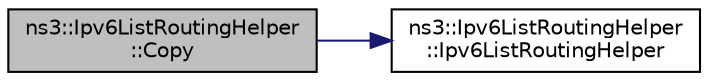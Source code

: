 digraph "ns3::Ipv6ListRoutingHelper::Copy"
{
  edge [fontname="Helvetica",fontsize="10",labelfontname="Helvetica",labelfontsize="10"];
  node [fontname="Helvetica",fontsize="10",shape=record];
  rankdir="LR";
  Node1 [label="ns3::Ipv6ListRoutingHelper\l::Copy",height=0.2,width=0.4,color="black", fillcolor="grey75", style="filled", fontcolor="black"];
  Node1 -> Node2 [color="midnightblue",fontsize="10",style="solid"];
  Node2 [label="ns3::Ipv6ListRoutingHelper\l::Ipv6ListRoutingHelper",height=0.2,width=0.4,color="black", fillcolor="white", style="filled",URL="$d6/db6/classns3_1_1Ipv6ListRoutingHelper.html#a6b652851359cbadfa0ef46375a023ff4"];
}
